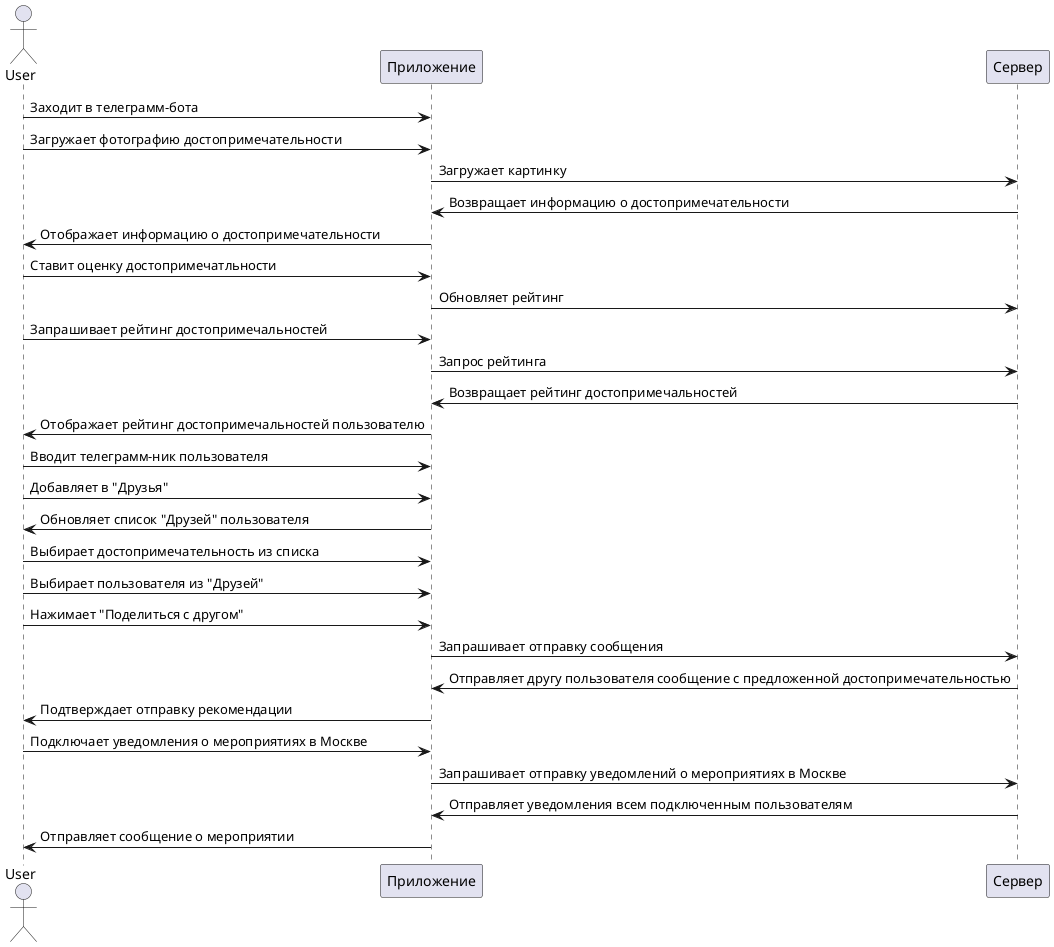 @startuml
actor User
participant "Приложение" as App
participant "Сервер" as Server

User -> App : Заходит в телеграмм-бота
User -> App : Загружает фотографию достопримечательности
App -> Server : Загружает картинку
Server -> App : Возвращает информацию о достопримечательности
App -> User : Отображает информацию о достопримечательности

User -> App : Ставит оценку достопримечатльности
App -> Server : Обновляет рейтинг
User -> App : Запрашивает рейтинг достопримечальностей
App -> Server : Запрос рейтинга
Server -> App : Возвращает рейтинг достопримечальностей
App -> User : Отображает рейтинг достопримечальностей пользователю

User -> App : Вводит телеграмм-ник пользователя
User -> App : Добавляет в "Друзья"
App -> User : Обновляет список "Друзей" пользователя

User -> App : Выбирает достопримечательность из списка
User -> App : Выбирает пользователя из "Друзей"
User -> App : Нажимает "Поделиться с другом"
App -> Server : Запрашивает отправку сообщения
Server -> App : Отправляет другу пользователя сообщение с предложенной достопримечательностью
App -> User : Подтверждает отправку рекомендации

User -> App : Подключает уведомления о мероприятиях в Москве
App -> Server : Запрашивает отправку уведомлений о мероприятиях в Москве
Server -> App : Отправляет уведомления всем подключенным пользователям
App -> User : Отправляет сообщение о мероприятии
@enduml
